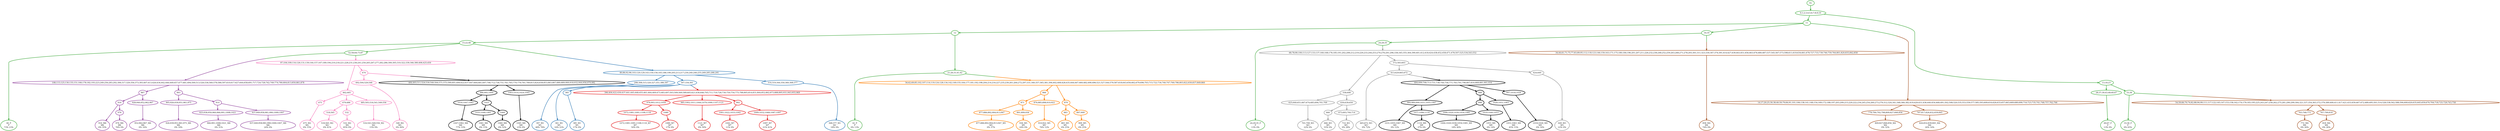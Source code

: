 digraph T {
	{
		rank=same
		129 [penwidth=3,colorscheme=set19,color=3,label="46_P\nP\n73% 23%"]
		127 [penwidth=3,colorscheme=set19,color=3,label="42_P\nP\n0% 13%"]
		124 [penwidth=3,colorscheme=set19,color=3,label="24;29;35_P\nP\n13% 0%"]
		121 [penwidth=3,colorscheme=set19,color=3,label="60;67_P\nP\n13% 0%"]
		119 [penwidth=3,colorscheme=set19,color=3,label="33;36_P\nP\n0% 65%"]
		117 [penwidth=3,colorscheme=set19,color=2,label="397_M1\nM1\n48% 78%"]
		115 [penwidth=3,colorscheme=set19,color=2,label="361_M1\nM1\n16% 22%"]
		113 [penwidth=3,colorscheme=set19,color=2,label="385_M1\nM1\n17% 0%"]
		111 [penwidth=3,colorscheme=set19,color=2,label="368;377_M1\nM1\n18% 0%"]
		107 [penwidth=3,colorscheme=set19,color=8,label="475_M2\nM2\n0% 15%"]
		104 [penwidth=3,colorscheme=set19,color=8,label="518;565_M2\nM2\n0% 41%"]
		102 [penwidth=3,colorscheme=set19,color=8,label="532_M2\nM2\n85% 0%"]
		100 [penwidth=3,colorscheme=set19,color=8,label="516;541;549;556_M2\nM2\n15% 0%"]
		97 [penwidth=3,colorscheme=set19,color=8,label="548_M2\nM2\n0% 44%"]
		94 [penwidth=3,colorscheme=set19,color=9,label="701;709_M3\nM3\n22% 0%"]
		91 [penwidth=3,colorscheme=set19,color=9,label="666_M3\nM3\n55% 0%"]
		89 [penwidth=3,colorscheme=set19,color=9,label="714_M3\nM3\n0% 28%"]
		86 [penwidth=3,colorscheme=set19,color=9,label="665;672_M3\nM3\n0% 72%"]
		84 [penwidth=3,colorscheme=set19,color=9,label="649_M3\nM3\n22% 0%"]
		82 [penwidth=3,colorscheme=set19,color=7,label="809;827;846;856_M4\nM4\n0% 32%"]
		80 [penwidth=3,colorscheme=set19,color=7,label="826;832;839;845_M4\nM4\n26% 16%"]
		79 [penwidth=3,colorscheme=set19,color=7,label="858_M4\nM4\n74% 0%"]
		77 [penwidth=3,colorscheme=set19,color=7,label="772_M4\nM4\n0% 26%"]
		75 [penwidth=3,colorscheme=set19,color=7,label="818_M4\nM4\n0% 26%"]
		71 [penwidth=3,colorscheme=set19,color=5,label="877;886;892;904;913;947_M5\nM5\n0% 37%"]
		69 [penwidth=3,colorscheme=set19,color=5,label="936_M5\nM5\n24% 0%"]
		67 [penwidth=3,colorscheme=set19,color=5,label="910;922_M5\nM5\n76% 12%"]
		64 [penwidth=3,colorscheme=set19,color=5,label="883_M5\nM5\n0% 25%"]
		62 [penwidth=3,colorscheme=set19,color=5,label="909_M5\nM5\n0% 25%"]
		59 [penwidth=3,colorscheme=set19,color=4,label="916_M6\nM6\n0% 35%"]
		57 [penwidth=3,colorscheme=set19,color=4,label="976_M6\nM6\n76% 0%"]
		55 [penwidth=3,colorscheme=set19,color=4,label="952;962;967_M6\nM6\n0% 16%"]
		52 [penwidth=3,colorscheme=set19,color=4,label="926;939;951;961;975_M6\nM6\n0% 18%"]
		49 [penwidth=3,colorscheme=set19,color=4,label="966;991;1008;1021_M6\nM6\n0% 31%"]
		47 [penwidth=3,colorscheme=set19,color=4,label="937;949;958;981;990;1000;1007_M6\nM6\n24% 0%"]
		44 [penwidth=3,colorscheme=set19,color=1,label="1072;1081;1091;1108;1118_M7\nM7\n50% 0%"]
		42 [penwidth=3,colorscheme=set19,color=1,label="1080_M7\nM7\n17% 0%"]
		40 [penwidth=3,colorscheme=set19,color=1,label="1121_M7\nM7\n0% 59%"]
		37 [penwidth=3,colorscheme=set19,color=1,label="1042_M7\nM7\n11% 0%"]
		35 [penwidth=3,colorscheme=set19,color=1,label="1097_M7\nM7\n21% 41%"]
		32 [penwidth=3,colorscheme=set19,color=10,label="1047;1062_M8\nM8\n77% 33%"]
		29 [penwidth=3,colorscheme=set19,color=10,label="1061_M8\nM8\n0% 15%"]
		27 [penwidth=3,colorscheme=set19,color=10,label="1060_M8\nM8\n0% 52%"]
		25 [penwidth=3,colorscheme=set19,color=10,label="1045_M8\nM8\n23% 0%"]
		23 [penwidth=3,colorscheme=set19,color=10,label="1031;1055;1067_M9\nM9\n0% 12%"]
		21 [penwidth=3,colorscheme=set19,color=10,label="1116_M9\nM9\n37% 0%"]
		17 [penwidth=3,colorscheme=set19,color=10,label="1006;1020;1030;1054;1085_M9\nM9\n18% 40%"]
		15 [penwidth=3,colorscheme=set19,color=10,label="1053_M9\nM9\n0% 14%"]
		13 [penwidth=3,colorscheme=set19,color=10,label="1051;1063_M9\nM9\n45% 15%"]
		11 [penwidth=3,colorscheme=set19,color=10,label="1018;1026_M9\nM9\n0% 18%"]
	}
	134 [penwidth=3,colorscheme=set19,color=3,label="GL"]
	133 [penwidth=3,colorscheme=set19,color=3,label="0;1;2;3;4;5;6;7;8;9;10"]
	132 [penwidth=3,colorscheme=set19,color=3,label="11"]
	131 [penwidth=3,colorscheme=set19,color=3,label="12"]
	130 [penwidth=3,colorscheme=set19,color=3,label="15;22;46"]
	128 [penwidth=3,colorscheme=set19,color=3,label="21;26;31;41;42"]
	126 [penwidth=3,colorscheme=set19,color=3,label="16;19"]
	125 [penwidth=3,colorscheme=set19,color=3,label="24;29;35"]
	123 [penwidth=3,colorscheme=set19,color=3,label="13;18;23"]
	122 [penwidth=3,colorscheme=set19,color=3,label="28;37;39;43;48;60;67"]
	120 [penwidth=3,colorscheme=set19,color=3,label="33;36"]
	118 [penwidth=3,colorscheme=set19,color=2,label="298;308;315;320;327;351;386;397"]
	116 [penwidth=3,colorscheme=set19,color=2,label="307;334;361"]
	114 [penwidth=3,colorscheme=set19,color=2,label="385"]
	112 [penwidth=3,colorscheme=set19,color=2,label="314;319;344;350;360;368;377"]
	110 [penwidth=3,colorscheme=set19,color=3,label="52;58;64;73;87"]
	109 [penwidth=3,colorscheme=set19,color=8,label="462;465"]
	108 [penwidth=3,colorscheme=set19,color=8,label="475"]
	106 [penwidth=3,colorscheme=set19,color=8,label="479;486"]
	105 [penwidth=3,colorscheme=set19,color=8,label="518;565"]
	103 [penwidth=3,colorscheme=set19,color=8,label="532"]
	101 [penwidth=3,colorscheme=set19,color=8,label="485;505;516;541;549;556"]
	99 [penwidth=3,colorscheme=set19,color=8,label="474"]
	98 [penwidth=3,colorscheme=set19,color=8,label="492;504;529;548"]
	96 [penwidth=3,colorscheme=set19,color=9,label="558;608"]
	95 [penwidth=3,colorscheme=set19,color=9,label="625;640;651;667;674;685;694;701;709"]
	93 [penwidth=3,colorscheme=set19,color=9,label="630;639;650"]
	92 [penwidth=3,colorscheme=set19,color=9,label="666"]
	90 [penwidth=3,colorscheme=set19,color=9,label="673;693;700;714"]
	88 [penwidth=3,colorscheme=set19,color=9,label="572;583;603"]
	87 [penwidth=3,colorscheme=set19,color=9,label="613;629;665;672"]
	85 [penwidth=3,colorscheme=set19,color=9,label="624;649"]
	83 [penwidth=3,colorscheme=set19,color=7,label="778;784;792;798;809;827;846;856"]
	81 [penwidth=3,colorscheme=set19,color=7,label="797;817;826;832;839;845"]
	78 [penwidth=3,colorscheme=set19,color=7,label="763;768;772"]
	76 [penwidth=3,colorscheme=set19,color=7,label="767;799;818"]
	74 [penwidth=3,colorscheme=set19,color=5,label="866"]
	73 [penwidth=3,colorscheme=set19,color=5,label="871"]
	72 [penwidth=3,colorscheme=set19,color=5,label="877;886;892;904;913;947"]
	70 [penwidth=3,colorscheme=set19,color=5,label="891;899;936"]
	68 [penwidth=3,colorscheme=set19,color=5,label="876;885;898;910;922"]
	66 [penwidth=3,colorscheme=set19,color=5,label="870"]
	65 [penwidth=3,colorscheme=set19,color=5,label="883"]
	63 [penwidth=3,colorscheme=set19,color=5,label="897;909"]
	61 [penwidth=3,colorscheme=set19,color=4,label="887"]
	60 [penwidth=3,colorscheme=set19,color=4,label="916"]
	58 [penwidth=3,colorscheme=set19,color=4,label="976"]
	56 [penwidth=3,colorscheme=set19,color=4,label="928;940;952;962;967"]
	54 [penwidth=3,colorscheme=set19,color=4,label="893"]
	53 [penwidth=3,colorscheme=set19,color=4,label="905;926;939;951;961;975"]
	51 [penwidth=3,colorscheme=set19,color=4,label="914"]
	50 [penwidth=3,colorscheme=set19,color=4,label="925;938;950;960;966;991;1008;1021"]
	48 [penwidth=3,colorscheme=set19,color=4,label="937;949;958;981;990;1000;1007"]
	46 [penwidth=3,colorscheme=set19,color=1,label="978;993;1012;1059"]
	45 [penwidth=3,colorscheme=set19,color=1,label="1072;1081;1091;1108;1118"]
	43 [penwidth=3,colorscheme=set19,color=1,label="1080"]
	41 [penwidth=3,colorscheme=set19,color=1,label="985;1002;1011;1044;1079;1090;1107;1121"]
	39 [penwidth=3,colorscheme=set19,color=1,label="992"]
	38 [penwidth=3,colorscheme=set19,color=1,label="1001;1022;1033;1042"]
	36 [penwidth=3,colorscheme=set19,color=1,label="1009;1032;1068;1087;1097"]
	34 [penwidth=3,colorscheme=set19,color=10,label="986;995;1004"]
	33 [penwidth=3,colorscheme=set19,color=10,label="1016;1047;1062"]
	31 [penwidth=3,colorscheme=set19,color=10,label="1025"]
	30 [penwidth=3,colorscheme=set19,color=10,label="1035;1046;1061"]
	28 [penwidth=3,colorscheme=set19,color=10,label="1060"]
	26 [penwidth=3,colorscheme=set19,color=10,label="1003;1014;1024;1045"]
	24 [penwidth=3,colorscheme=set19,color=10,label="984;989;999;1031;1055;1067"]
	22 [penwidth=3,colorscheme=set19,color=10,label="1077;1096;1116"]
	20 [penwidth=3,colorscheme=set19,color=10,label="988"]
	19 [penwidth=3,colorscheme=set19,color=10,label="998"]
	18 [penwidth=3,colorscheme=set19,color=10,label="1006;1020;1030;1054;1085"]
	16 [penwidth=3,colorscheme=set19,color=10,label="1019;1040;1053"]
	14 [penwidth=3,colorscheme=set19,color=10,label="1028;1051;1063"]
	12 [penwidth=3,colorscheme=set19,color=10,label="997;1018;1026"]
	10 [penwidth=3,colorscheme=set19,color=10,label="684;699;708;713;731;738;744;756;771;783;791;796;807;816;868;881;901;934"]
	9 [penwidth=3,colorscheme=set19,color=10,label="484;493;511;524;530;540;564;571;575;590;601;606;622;637;647;664;681;697;706;712;736;751;761;765;770;776;781;789;815;824;838;853;863;867;880;889;900;918;932;944;956;970;982"]
	8 [penwidth=3,colorscheme=set19,color=1,label="396;404;422;430;437;441;445;448;455;461;464;469;473;483;497;503;509;569;589;605;621;636;646;705;711;719;726;730;750;754;775;788;805;814;831;844;852;862;873;888;895;931;943;955;969"]
	7 [penwidth=3,colorscheme=set19,color=4,label="108;115;125;130;135;151;166;178;182;193;223;249;256;283;292;306;317;329;356;373;393;407;413;426;434;442;446;449;457;477;481;494;500;513;526;536;560;578;586;597;610;617;627;644;658;691;717;724;728;742;749;774;780;804;813;850;861;878"]
	6 [penwidth=3,colorscheme=set19,color=5,label="56;62;69;85;102;107;114;119;124;128;134;142;149;155;164;177;181;192;198;204;214;216;227;235;239;261;264;272;297;331;340;357;365;381;394;402;408;428;435;444;447;460;482;490;496;521;527;544;579;587;618;643;656;662;679;696;703;715;722;734;740;747;760;786;803;822;830;837;849;860"]
	5 [penwidth=3,colorscheme=set19,color=7,label="34;44;61;71;75;77;83;89;95;112;118;123;146;159;163;171;175;180;184;196;201;207;211;226;232;238;248;252;259;263;268;271;278;293;301;311;323;330;347;374;391;414;427;439;443;451;456;463;476;480;487;537;545;567;573;598;611;619;634;661;678;727;733;739;746;759;764;801;820;835;842;858"]
	4 [penwidth=3,colorscheme=set19,color=7,label="54;59;66;70;74;82;88;94;99;111;117;122;145;147;153;158;162;174;179;183;195;225;243;247;258;262;275;281;290;299;304;321;337;354;363;372;379;389;400;411;417;421;433;459;467;472;489;495;501;514;528;538;562;588;594;600;620;635;645;659;670;704;718;725;729;743;758"]
	3 [penwidth=3,colorscheme=set19,color=7,label="14;17;20;25;30;38;40;50;79;84;91;101;106;138;141;148;154;169;172;188;197;203;209;215;220;222;234;245;254;260;273;279;312;324;341;348;366;382;419;429;431;436;440;454;468;491;502;508;520;535;553;559;577;585;593;609;616;626;633;657;663;669;680;690;716;723;735;741;748;757;762;766"]
	2 [penwidth=3,colorscheme=set19,color=9,label="68;78;90;100;113;127;133;137;160;168;176;185;191;202;208;212;219;229;233;244;253;270;276;291;296;338;345;355;364;390;401;412;418;424;438;452;458;471;478;507;525;534;543;552"]
	1 [penwidth=3,colorscheme=set19,color=8,label="97;104;109;116;126;131;139;144;157;167;189;194;210;218;221;228;231;236;241;250;265;267;277;282;286;300;305;310;322;339;346;380;406;425;450"]
	0 [penwidth=3,colorscheme=set19,color=2,label="80;86;92;96;103;120;129;143;150;156;165;186;199;205;213;217;230;240;246;255;269;285;288;295"]
	134 -> 133 [penwidth=3,colorscheme=set19,color=3]
	133 -> 132 [penwidth=3,colorscheme=set19,color=3]
	133 -> 123 [penwidth=3,colorscheme=set19,color=3]
	132 -> 131 [penwidth=3,colorscheme=set19,color=3]
	132 -> 126 [penwidth=3,colorscheme=set19,color=3]
	132 -> 3 [penwidth=3,colorscheme=set19,color="3;0.5:7"]
	131 -> 128 [penwidth=3,colorscheme=set19,color=3]
	131 -> 130 [penwidth=3,colorscheme=set19,color=3]
	130 -> 129 [penwidth=3,colorscheme=set19,color=3]
	130 -> 110 [penwidth=3,colorscheme=set19,color=3]
	130 -> 0 [penwidth=3,colorscheme=set19,color="3;0.5:2"]
	128 -> 127 [penwidth=3,colorscheme=set19,color=3]
	128 -> 6 [penwidth=3,colorscheme=set19,color="3;0.5:5"]
	126 -> 125 [penwidth=3,colorscheme=set19,color=3]
	126 -> 5 [penwidth=3,colorscheme=set19,color="3;0.5:7"]
	125 -> 124 [penwidth=3,colorscheme=set19,color=3]
	125 -> 2 [penwidth=3,colorscheme=set19,color="3;0.5:9"]
	123 -> 120 [penwidth=3,colorscheme=set19,color=3]
	123 -> 122 [penwidth=3,colorscheme=set19,color=3]
	122 -> 121 [penwidth=3,colorscheme=set19,color=3]
	120 -> 119 [penwidth=3,colorscheme=set19,color=3]
	120 -> 4 [penwidth=3,colorscheme=set19,color="3;0.5:7"]
	118 -> 117 [penwidth=3,colorscheme=set19,color=2]
	116 -> 115 [penwidth=3,colorscheme=set19,color=2]
	116 -> 114 [penwidth=3,colorscheme=set19,color=2]
	116 -> 8 [penwidth=3,colorscheme=set19,color="2;0.5:1"]
	114 -> 113 [penwidth=3,colorscheme=set19,color=2]
	112 -> 111 [penwidth=3,colorscheme=set19,color=2]
	110 -> 7 [penwidth=3,colorscheme=set19,color="3;0.5:4"]
	110 -> 1 [penwidth=3,colorscheme=set19,color="3;0.5:8"]
	109 -> 108 [penwidth=3,colorscheme=set19,color=8]
	109 -> 106 [penwidth=3,colorscheme=set19,color=8]
	109 -> 101 [penwidth=3,colorscheme=set19,color=8]
	108 -> 107 [penwidth=3,colorscheme=set19,color=8]
	106 -> 105 [penwidth=3,colorscheme=set19,color=8]
	106 -> 103 [penwidth=3,colorscheme=set19,color=8]
	105 -> 104 [penwidth=3,colorscheme=set19,color=8]
	103 -> 102 [penwidth=3,colorscheme=set19,color=8]
	101 -> 100 [penwidth=3,colorscheme=set19,color=8]
	99 -> 98 [penwidth=3,colorscheme=set19,color=8]
	99 -> 9 [penwidth=3,colorscheme=set19,color="8;0.5:10"]
	98 -> 97 [penwidth=3,colorscheme=set19,color=8]
	96 -> 93 [penwidth=3,colorscheme=set19,color=9]
	96 -> 95 [penwidth=3,colorscheme=set19,color=9]
	95 -> 94 [penwidth=3,colorscheme=set19,color=9]
	93 -> 92 [penwidth=3,colorscheme=set19,color=9]
	93 -> 90 [penwidth=3,colorscheme=set19,color=9]
	92 -> 91 [penwidth=3,colorscheme=set19,color=9]
	90 -> 89 [penwidth=3,colorscheme=set19,color=9]
	88 -> 85 [penwidth=3,colorscheme=set19,color=9]
	88 -> 87 [penwidth=3,colorscheme=set19,color=9]
	87 -> 86 [penwidth=3,colorscheme=set19,color=9]
	87 -> 10 [penwidth=3,colorscheme=set19,color="9;0.5:10"]
	85 -> 84 [penwidth=3,colorscheme=set19,color=9]
	83 -> 82 [penwidth=3,colorscheme=set19,color=7]
	81 -> 80 [penwidth=3,colorscheme=set19,color=7]
	78 -> 77 [penwidth=3,colorscheme=set19,color=7]
	76 -> 75 [penwidth=3,colorscheme=set19,color=7]
	74 -> 73 [penwidth=3,colorscheme=set19,color=5]
	74 -> 68 [penwidth=3,colorscheme=set19,color=5]
	73 -> 72 [penwidth=3,colorscheme=set19,color=5]
	73 -> 70 [penwidth=3,colorscheme=set19,color=5]
	72 -> 71 [penwidth=3,colorscheme=set19,color=5]
	70 -> 69 [penwidth=3,colorscheme=set19,color=5]
	68 -> 67 [penwidth=3,colorscheme=set19,color=5]
	66 -> 65 [penwidth=3,colorscheme=set19,color=5]
	66 -> 63 [penwidth=3,colorscheme=set19,color=5]
	65 -> 64 [penwidth=3,colorscheme=set19,color=5]
	63 -> 62 [penwidth=3,colorscheme=set19,color=5]
	61 -> 60 [penwidth=3,colorscheme=set19,color=4]
	61 -> 56 [penwidth=3,colorscheme=set19,color=4]
	60 -> 59 [penwidth=3,colorscheme=set19,color=4]
	60 -> 58 [penwidth=3,colorscheme=set19,color=4]
	58 -> 57 [penwidth=3,colorscheme=set19,color=4]
	56 -> 55 [penwidth=3,colorscheme=set19,color=4]
	54 -> 51 [penwidth=3,colorscheme=set19,color=4]
	54 -> 53 [penwidth=3,colorscheme=set19,color=4]
	53 -> 52 [penwidth=3,colorscheme=set19,color=4]
	51 -> 48 [penwidth=3,colorscheme=set19,color=4]
	51 -> 50 [penwidth=3,colorscheme=set19,color=4]
	50 -> 49 [penwidth=3,colorscheme=set19,color=4]
	48 -> 47 [penwidth=3,colorscheme=set19,color=4]
	46 -> 45 [penwidth=3,colorscheme=set19,color=1]
	46 -> 43 [penwidth=3,colorscheme=set19,color=1]
	45 -> 44 [penwidth=3,colorscheme=set19,color=1]
	43 -> 42 [penwidth=3,colorscheme=set19,color=1]
	41 -> 40 [penwidth=3,colorscheme=set19,color=1]
	39 -> 36 [penwidth=3,colorscheme=set19,color=1]
	39 -> 38 [penwidth=3,colorscheme=set19,color=1]
	38 -> 37 [penwidth=3,colorscheme=set19,color=1]
	36 -> 35 [penwidth=3,colorscheme=set19,color=1]
	34 -> 31 [penwidth=3,colorscheme=set19,color=10]
	34 -> 33 [penwidth=3,colorscheme=set19,color=10]
	33 -> 32 [penwidth=3,colorscheme=set19,color=10]
	31 -> 28 [penwidth=3,colorscheme=set19,color=10]
	31 -> 30 [penwidth=3,colorscheme=set19,color=10]
	30 -> 29 [penwidth=3,colorscheme=set19,color=10]
	28 -> 27 [penwidth=3,colorscheme=set19,color=10]
	26 -> 25 [penwidth=3,colorscheme=set19,color=10]
	24 -> 23 [penwidth=3,colorscheme=set19,color=10]
	24 -> 22 [penwidth=3,colorscheme=set19,color=10]
	22 -> 21 [penwidth=3,colorscheme=set19,color=10]
	20 -> 19 [penwidth=3,colorscheme=set19,color=10]
	20 -> 14 [penwidth=3,colorscheme=set19,color=10]
	19 -> 18 [penwidth=3,colorscheme=set19,color=10]
	19 -> 16 [penwidth=3,colorscheme=set19,color=10]
	18 -> 17 [penwidth=3,colorscheme=set19,color=10]
	16 -> 15 [penwidth=3,colorscheme=set19,color=10]
	14 -> 13 [penwidth=3,colorscheme=set19,color=10]
	12 -> 11 [penwidth=3,colorscheme=set19,color=10]
	10 -> 24 [penwidth=3,colorscheme=set19,color=10]
	10 -> 20 [penwidth=3,colorscheme=set19,color=10]
	10 -> 12 [penwidth=3,colorscheme=set19,color=10]
	9 -> 34 [penwidth=3,colorscheme=set19,color=10]
	9 -> 26 [penwidth=3,colorscheme=set19,color=10]
	8 -> 46 [penwidth=3,colorscheme=set19,color=1]
	8 -> 41 [penwidth=3,colorscheme=set19,color=1]
	8 -> 39 [penwidth=3,colorscheme=set19,color=1]
	7 -> 61 [penwidth=3,colorscheme=set19,color=4]
	7 -> 54 [penwidth=3,colorscheme=set19,color=4]
	6 -> 74 [penwidth=3,colorscheme=set19,color=5]
	6 -> 66 [penwidth=3,colorscheme=set19,color=5]
	5 -> 79 [penwidth=3,colorscheme=set19,color=7]
	4 -> 78 [penwidth=3,colorscheme=set19,color=7]
	4 -> 76 [penwidth=3,colorscheme=set19,color=7]
	3 -> 83 [penwidth=3,colorscheme=set19,color=7]
	3 -> 81 [penwidth=3,colorscheme=set19,color=7]
	2 -> 96 [penwidth=3,colorscheme=set19,color=9]
	2 -> 88 [penwidth=3,colorscheme=set19,color=9]
	1 -> 109 [penwidth=3,colorscheme=set19,color=8]
	1 -> 99 [penwidth=3,colorscheme=set19,color=8]
	0 -> 118 [penwidth=3,colorscheme=set19,color=2]
	0 -> 116 [penwidth=3,colorscheme=set19,color=2]
	0 -> 112 [penwidth=3,colorscheme=set19,color=2]
}
